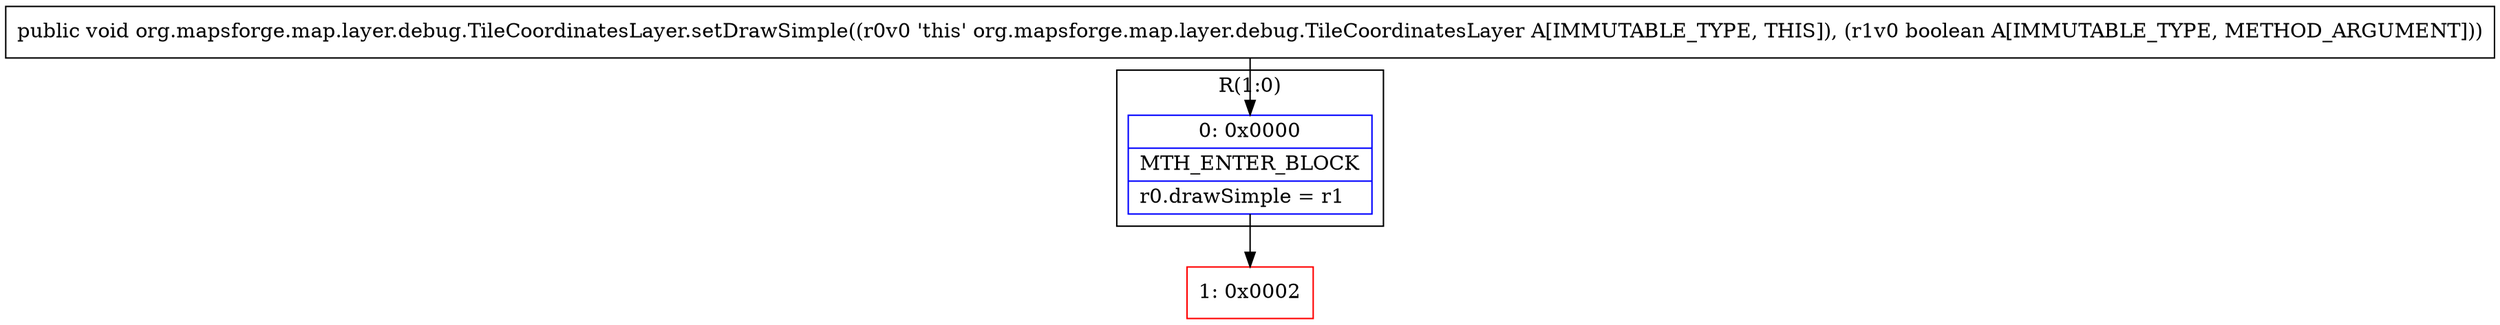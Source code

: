 digraph "CFG fororg.mapsforge.map.layer.debug.TileCoordinatesLayer.setDrawSimple(Z)V" {
subgraph cluster_Region_979388562 {
label = "R(1:0)";
node [shape=record,color=blue];
Node_0 [shape=record,label="{0\:\ 0x0000|MTH_ENTER_BLOCK\l|r0.drawSimple = r1\l}"];
}
Node_1 [shape=record,color=red,label="{1\:\ 0x0002}"];
MethodNode[shape=record,label="{public void org.mapsforge.map.layer.debug.TileCoordinatesLayer.setDrawSimple((r0v0 'this' org.mapsforge.map.layer.debug.TileCoordinatesLayer A[IMMUTABLE_TYPE, THIS]), (r1v0 boolean A[IMMUTABLE_TYPE, METHOD_ARGUMENT])) }"];
MethodNode -> Node_0;
Node_0 -> Node_1;
}

